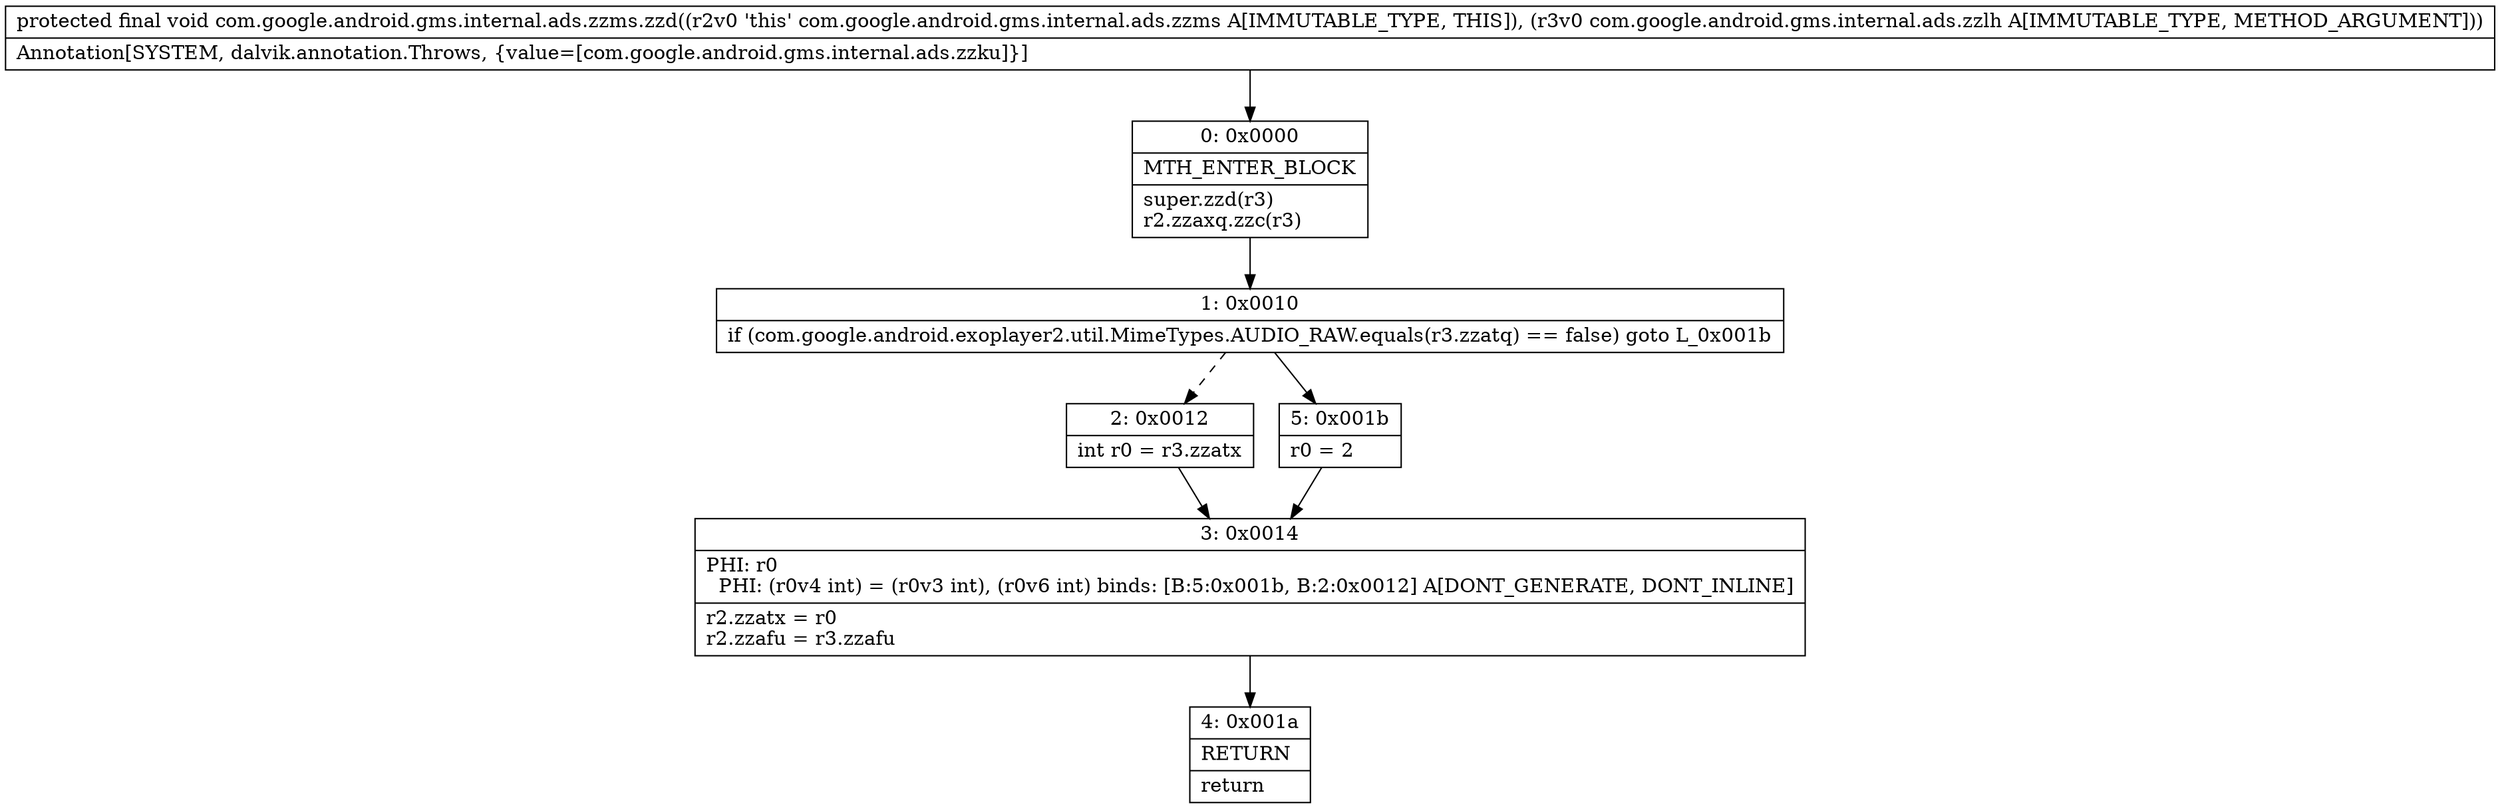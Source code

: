 digraph "CFG forcom.google.android.gms.internal.ads.zzms.zzd(Lcom\/google\/android\/gms\/internal\/ads\/zzlh;)V" {
Node_0 [shape=record,label="{0\:\ 0x0000|MTH_ENTER_BLOCK\l|super.zzd(r3)\lr2.zzaxq.zzc(r3)\l}"];
Node_1 [shape=record,label="{1\:\ 0x0010|if (com.google.android.exoplayer2.util.MimeTypes.AUDIO_RAW.equals(r3.zzatq) == false) goto L_0x001b\l}"];
Node_2 [shape=record,label="{2\:\ 0x0012|int r0 = r3.zzatx\l}"];
Node_3 [shape=record,label="{3\:\ 0x0014|PHI: r0 \l  PHI: (r0v4 int) = (r0v3 int), (r0v6 int) binds: [B:5:0x001b, B:2:0x0012] A[DONT_GENERATE, DONT_INLINE]\l|r2.zzatx = r0\lr2.zzafu = r3.zzafu\l}"];
Node_4 [shape=record,label="{4\:\ 0x001a|RETURN\l|return\l}"];
Node_5 [shape=record,label="{5\:\ 0x001b|r0 = 2\l}"];
MethodNode[shape=record,label="{protected final void com.google.android.gms.internal.ads.zzms.zzd((r2v0 'this' com.google.android.gms.internal.ads.zzms A[IMMUTABLE_TYPE, THIS]), (r3v0 com.google.android.gms.internal.ads.zzlh A[IMMUTABLE_TYPE, METHOD_ARGUMENT]))  | Annotation[SYSTEM, dalvik.annotation.Throws, \{value=[com.google.android.gms.internal.ads.zzku]\}]\l}"];
MethodNode -> Node_0;
Node_0 -> Node_1;
Node_1 -> Node_2[style=dashed];
Node_1 -> Node_5;
Node_2 -> Node_3;
Node_3 -> Node_4;
Node_5 -> Node_3;
}

